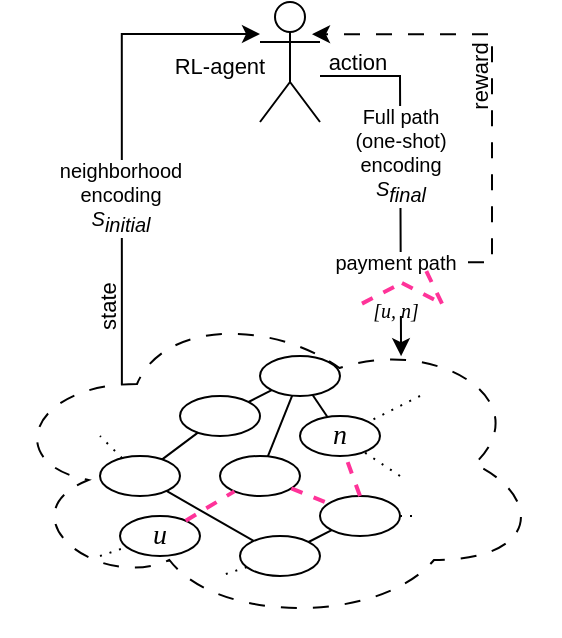 <mxfile version="24.4.13" type="google">
  <diagram name="Page-1" id="ad52d381-51e7-2e0d-a935-2d0ddd2fd229">
    <mxGraphModel grid="1" page="1" gridSize="10" guides="1" tooltips="1" connect="1" arrows="1" fold="1" pageScale="1" pageWidth="1100" pageHeight="850" background="none" math="1" shadow="0">
      <root>
        <mxCell id="0" />
        <mxCell id="1" parent="0" />
        <mxCell id="VniyFCCBy8FmLIeSqYWK-29" value="" style="group" connectable="0" vertex="1" parent="1">
          <mxGeometry x="350" y="220" width="230" height="150" as="geometry" />
        </mxCell>
        <mxCell id="VniyFCCBy8FmLIeSqYWK-55" value="" style="ellipse;shape=cloud;whiteSpace=wrap;html=1;dashed=1;dashPattern=8 8;" vertex="1" parent="VniyFCCBy8FmLIeSqYWK-29">
          <mxGeometry x="-49" y="-16" width="270" height="160" as="geometry" />
        </mxCell>
        <mxCell id="VniyFCCBy8FmLIeSqYWK-1" value="" style="ellipse;whiteSpace=wrap;html=1;" vertex="1" parent="VniyFCCBy8FmLIeSqYWK-29">
          <mxGeometry x="40" y="30" width="40" height="20" as="geometry" />
        </mxCell>
        <mxCell id="VniyFCCBy8FmLIeSqYWK-2" value="&lt;i style=&quot;font-family: symbol; font-size: 14px;&quot;&gt;n&lt;/i&gt;" style="ellipse;whiteSpace=wrap;html=1;" vertex="1" parent="VniyFCCBy8FmLIeSqYWK-29">
          <mxGeometry x="100" y="40" width="40" height="20" as="geometry" />
        </mxCell>
        <mxCell id="VniyFCCBy8FmLIeSqYWK-3" value="" style="ellipse;whiteSpace=wrap;html=1;" vertex="1" parent="VniyFCCBy8FmLIeSqYWK-29">
          <mxGeometry x="60" y="60" width="40" height="20" as="geometry" />
        </mxCell>
        <mxCell id="VniyFCCBy8FmLIeSqYWK-4" value="" style="ellipse;whiteSpace=wrap;html=1;" vertex="1" parent="VniyFCCBy8FmLIeSqYWK-29">
          <mxGeometry x="110" y="80" width="40" height="20" as="geometry" />
        </mxCell>
        <mxCell id="VniyFCCBy8FmLIeSqYWK-5" value="" style="ellipse;whiteSpace=wrap;html=1;" vertex="1" parent="VniyFCCBy8FmLIeSqYWK-29">
          <mxGeometry y="60" width="40" height="20" as="geometry" />
        </mxCell>
        <mxCell id="VniyFCCBy8FmLIeSqYWK-6" value="&lt;i style=&quot;font-family: symbol; font-size: 14px;&quot;&gt;u&lt;/i&gt;" style="ellipse;whiteSpace=wrap;html=1;" vertex="1" parent="VniyFCCBy8FmLIeSqYWK-29">
          <mxGeometry x="10" y="90" width="40" height="20" as="geometry" />
        </mxCell>
        <mxCell id="VniyFCCBy8FmLIeSqYWK-7" value="" style="ellipse;whiteSpace=wrap;html=1;" vertex="1" parent="VniyFCCBy8FmLIeSqYWK-29">
          <mxGeometry x="80" y="10" width="40" height="20" as="geometry" />
        </mxCell>
        <mxCell id="VniyFCCBy8FmLIeSqYWK-8" value="" style="ellipse;whiteSpace=wrap;html=1;" vertex="1" parent="VniyFCCBy8FmLIeSqYWK-29">
          <mxGeometry x="70" y="100" width="40" height="20" as="geometry" />
        </mxCell>
        <mxCell id="VniyFCCBy8FmLIeSqYWK-14" value="" style="endArrow=none;html=1;rounded=0;" edge="1" parent="VniyFCCBy8FmLIeSqYWK-29" source="VniyFCCBy8FmLIeSqYWK-1" target="VniyFCCBy8FmLIeSqYWK-7">
          <mxGeometry width="50" height="50" relative="1" as="geometry">
            <mxPoint x="130" y="100" as="sourcePoint" />
            <mxPoint x="180" y="50" as="targetPoint" />
          </mxGeometry>
        </mxCell>
        <mxCell id="VniyFCCBy8FmLIeSqYWK-15" value="" style="endArrow=none;html=1;rounded=0;" edge="1" parent="VniyFCCBy8FmLIeSqYWK-29" source="VniyFCCBy8FmLIeSqYWK-2" target="VniyFCCBy8FmLIeSqYWK-7">
          <mxGeometry width="50" height="50" relative="1" as="geometry">
            <mxPoint x="130" y="100" as="sourcePoint" />
            <mxPoint x="180" y="50" as="targetPoint" />
          </mxGeometry>
        </mxCell>
        <mxCell id="VniyFCCBy8FmLIeSqYWK-16" value="" style="endArrow=none;html=1;rounded=0;" edge="1" parent="VniyFCCBy8FmLIeSqYWK-29" source="VniyFCCBy8FmLIeSqYWK-3" target="VniyFCCBy8FmLIeSqYWK-7">
          <mxGeometry width="50" height="50" relative="1" as="geometry">
            <mxPoint x="130" y="100" as="sourcePoint" />
            <mxPoint x="180" y="50" as="targetPoint" />
          </mxGeometry>
        </mxCell>
        <mxCell id="VniyFCCBy8FmLIeSqYWK-17" value="" style="endArrow=none;html=1;rounded=0;dashed=1;strokeWidth=2;strokeColor=#FF3399;" edge="1" parent="VniyFCCBy8FmLIeSqYWK-29" source="VniyFCCBy8FmLIeSqYWK-3" target="VniyFCCBy8FmLIeSqYWK-4">
          <mxGeometry width="50" height="50" relative="1" as="geometry">
            <mxPoint x="130" y="100" as="sourcePoint" />
            <mxPoint x="180" y="50" as="targetPoint" />
          </mxGeometry>
        </mxCell>
        <mxCell id="VniyFCCBy8FmLIeSqYWK-18" value="" style="endArrow=none;html=1;rounded=0;dashed=1;dashPattern=1 4;" edge="1" parent="VniyFCCBy8FmLIeSqYWK-29" target="VniyFCCBy8FmLIeSqYWK-2">
          <mxGeometry width="50" height="50" relative="1" as="geometry">
            <mxPoint x="150" y="70" as="sourcePoint" />
            <mxPoint x="180" y="50" as="targetPoint" />
          </mxGeometry>
        </mxCell>
        <mxCell id="VniyFCCBy8FmLIeSqYWK-19" value="" style="endArrow=none;html=1;rounded=0;dashed=1;dashPattern=1 4;" edge="1" parent="VniyFCCBy8FmLIeSqYWK-29" target="VniyFCCBy8FmLIeSqYWK-2">
          <mxGeometry width="50" height="50" relative="1" as="geometry">
            <mxPoint x="160" y="30" as="sourcePoint" />
            <mxPoint x="180" y="50" as="targetPoint" />
          </mxGeometry>
        </mxCell>
        <mxCell id="VniyFCCBy8FmLIeSqYWK-21" value="" style="endArrow=none;html=1;rounded=0;" edge="1" parent="VniyFCCBy8FmLIeSqYWK-29" source="VniyFCCBy8FmLIeSqYWK-1" target="VniyFCCBy8FmLIeSqYWK-5">
          <mxGeometry width="50" height="50" relative="1" as="geometry">
            <mxPoint x="130" y="100" as="sourcePoint" />
            <mxPoint x="180" y="50" as="targetPoint" />
          </mxGeometry>
        </mxCell>
        <mxCell id="VniyFCCBy8FmLIeSqYWK-22" value="" style="endArrow=none;html=1;rounded=0;dashed=1;dashPattern=1 4;" edge="1" parent="VniyFCCBy8FmLIeSqYWK-29" source="VniyFCCBy8FmLIeSqYWK-5">
          <mxGeometry width="50" height="50" relative="1" as="geometry">
            <mxPoint x="130" y="100" as="sourcePoint" />
            <mxPoint y="50" as="targetPoint" />
          </mxGeometry>
        </mxCell>
        <mxCell id="VniyFCCBy8FmLIeSqYWK-23" value="" style="endArrow=none;html=1;rounded=0;dashed=1;strokeWidth=2;strokeColor=#FF3399;" edge="1" parent="VniyFCCBy8FmLIeSqYWK-29" source="VniyFCCBy8FmLIeSqYWK-6" target="VniyFCCBy8FmLIeSqYWK-3">
          <mxGeometry width="50" height="50" relative="1" as="geometry">
            <mxPoint x="130" y="100" as="sourcePoint" />
            <mxPoint x="180" y="50" as="targetPoint" />
          </mxGeometry>
        </mxCell>
        <mxCell id="VniyFCCBy8FmLIeSqYWK-24" value="" style="endArrow=none;html=1;rounded=0;dashed=1;dashPattern=1 4;" edge="1" parent="VniyFCCBy8FmLIeSqYWK-29" target="VniyFCCBy8FmLIeSqYWK-6">
          <mxGeometry width="50" height="50" relative="1" as="geometry">
            <mxPoint y="110" as="sourcePoint" />
            <mxPoint x="180" y="50" as="targetPoint" />
          </mxGeometry>
        </mxCell>
        <mxCell id="VniyFCCBy8FmLIeSqYWK-25" value="" style="endArrow=none;html=1;rounded=0;" edge="1" parent="VniyFCCBy8FmLIeSqYWK-29" source="VniyFCCBy8FmLIeSqYWK-8" target="VniyFCCBy8FmLIeSqYWK-4">
          <mxGeometry width="50" height="50" relative="1" as="geometry">
            <mxPoint x="130" y="100" as="sourcePoint" />
            <mxPoint x="180" y="50" as="targetPoint" />
          </mxGeometry>
        </mxCell>
        <mxCell id="VniyFCCBy8FmLIeSqYWK-26" value="" style="endArrow=none;html=1;rounded=0;dashed=1;dashPattern=1 4;" edge="1" parent="VniyFCCBy8FmLIeSqYWK-29" source="VniyFCCBy8FmLIeSqYWK-8">
          <mxGeometry width="50" height="50" relative="1" as="geometry">
            <mxPoint x="130" y="100" as="sourcePoint" />
            <mxPoint x="60" y="120" as="targetPoint" />
          </mxGeometry>
        </mxCell>
        <mxCell id="VniyFCCBy8FmLIeSqYWK-27" value="" style="endArrow=none;html=1;rounded=0;" edge="1" parent="VniyFCCBy8FmLIeSqYWK-29" source="VniyFCCBy8FmLIeSqYWK-5" target="VniyFCCBy8FmLIeSqYWK-8">
          <mxGeometry width="50" height="50" relative="1" as="geometry">
            <mxPoint x="130" y="100" as="sourcePoint" />
            <mxPoint x="180" y="50" as="targetPoint" />
          </mxGeometry>
        </mxCell>
        <mxCell id="VniyFCCBy8FmLIeSqYWK-28" value="" style="endArrow=none;html=1;rounded=0;dashed=1;dashPattern=1 4;" edge="1" parent="VniyFCCBy8FmLIeSqYWK-29" source="VniyFCCBy8FmLIeSqYWK-4">
          <mxGeometry width="50" height="50" relative="1" as="geometry">
            <mxPoint x="130" y="100" as="sourcePoint" />
            <mxPoint x="160" y="90" as="targetPoint" />
          </mxGeometry>
        </mxCell>
        <mxCell id="EEY_1FckYRpUc7-7Xl-z-3" value="" style="endArrow=none;html=1;rounded=0;exitX=0.5;exitY=0;exitDx=0;exitDy=0;entryX=0.582;entryY=1.077;entryDx=0;entryDy=0;entryPerimeter=0;dashed=1;strokeWidth=2;strokeColor=#FF3399;" edge="1" parent="VniyFCCBy8FmLIeSqYWK-29" source="VniyFCCBy8FmLIeSqYWK-4" target="VniyFCCBy8FmLIeSqYWK-2">
          <mxGeometry width="50" height="50" relative="1" as="geometry">
            <mxPoint x="100" y="70" as="sourcePoint" />
            <mxPoint x="150" y="20" as="targetPoint" />
          </mxGeometry>
        </mxCell>
        <mxCell id="VniyFCCBy8FmLIeSqYWK-85" value="" style="shape=umlActor;verticalLabelPosition=bottom;verticalAlign=top;html=1;outlineConnect=0;" vertex="1" parent="1">
          <mxGeometry x="430" y="53" width="30" height="60" as="geometry" />
        </mxCell>
        <mxCell id="VniyFCCBy8FmLIeSqYWK-93" value="&lt;span style=&quot;text-wrap: nowrap; background-color: rgb(255, 255, 255); font-size: 11px;&quot;&gt;&lt;font style=&quot;font-size: 11px;&quot;&gt;action&lt;/font&gt;&lt;/span&gt;" style="text;html=1;align=center;verticalAlign=middle;whiteSpace=wrap;rounded=0;rotation=0;fontSize=11;" vertex="1" parent="1">
          <mxGeometry x="449" y="68" width="60" height="30" as="geometry" />
        </mxCell>
        <mxCell id="VniyFCCBy8FmLIeSqYWK-95" value="&lt;span style=&quot;text-wrap: nowrap; background-color: rgb(255, 255, 255); font-size: 11px;&quot;&gt;&lt;font style=&quot;font-size: 11px;&quot;&gt;reward&lt;/font&gt;&lt;/span&gt;" style="text;html=1;align=center;verticalAlign=middle;whiteSpace=wrap;rounded=0;rotation=-90;fontSize=11;" vertex="1" parent="1">
          <mxGeometry x="510" y="75" width="60" height="30" as="geometry" />
        </mxCell>
        <mxCell id="VniyFCCBy8FmLIeSqYWK-98" value="&lt;span style=&quot;text-wrap: nowrap; background-color: rgb(255, 255, 255); font-size: 11px;&quot;&gt;&lt;font style=&quot;font-size: 11px;&quot;&gt;state&lt;/font&gt;&lt;/span&gt;" style="text;html=1;align=center;verticalAlign=middle;whiteSpace=wrap;rounded=0;rotation=-90;fontSize=11;" vertex="1" parent="1">
          <mxGeometry x="324" y="190" width="60" height="30" as="geometry" />
        </mxCell>
        <mxCell id="VniyFCCBy8FmLIeSqYWK-99" style="edgeStyle=orthogonalEdgeStyle;rounded=0;orthogonalLoop=1;jettySize=auto;html=1;exitX=0.222;exitY=0.25;exitDx=0;exitDy=0;exitPerimeter=0;" edge="1" parent="1" source="VniyFCCBy8FmLIeSqYWK-55">
          <mxGeometry relative="1" as="geometry">
            <Array as="points">
              <mxPoint x="361" y="69" />
            </Array>
            <mxPoint x="360.94" y="246.83" as="sourcePoint" />
            <mxPoint x="430" y="69.0" as="targetPoint" />
          </mxGeometry>
        </mxCell>
        <mxCell id="EEY_1FckYRpUc7-7Xl-z-1" value="neighborhood&lt;div style=&quot;font-size: 10px;&quot;&gt;encoding&lt;/div&gt;&lt;div style=&quot;font-size: 10px;&quot;&gt;&lt;i style=&quot;font-size: 10px;&quot;&gt;S&lt;/i&gt;&lt;sub style=&quot;font-size: 10px;&quot;&gt;&lt;i style=&quot;font-size: 10px;&quot;&gt;initial&lt;/i&gt;&lt;/sub&gt;&lt;/div&gt;" style="edgeLabel;html=1;align=center;verticalAlign=middle;resizable=0;points=[];fontSize=10;" connectable="0" vertex="1" parent="VniyFCCBy8FmLIeSqYWK-99">
          <mxGeometry x="-0.346" y="2" relative="1" as="geometry">
            <mxPoint x="1" y="-13" as="offset" />
          </mxGeometry>
        </mxCell>
        <mxCell id="VniyFCCBy8FmLIeSqYWK-101" value="RL-agent" style="text;html=1;align=center;verticalAlign=middle;whiteSpace=wrap;rounded=0;fontSize=11;" vertex="1" parent="1">
          <mxGeometry x="380" y="70" width="60" height="30" as="geometry" />
        </mxCell>
        <mxCell id="VniyFCCBy8FmLIeSqYWK-89" value="" style="endArrow=classic;html=1;rounded=0;entryX=0.739;entryY=0.163;entryDx=0;entryDy=0;entryPerimeter=0;" edge="1" parent="1" target="VniyFCCBy8FmLIeSqYWK-55">
          <mxGeometry relative="1" as="geometry">
            <mxPoint x="460" y="90" as="sourcePoint" />
            <mxPoint x="474.84" y="189" as="targetPoint" />
            <Array as="points">
              <mxPoint x="500" y="90" />
            </Array>
          </mxGeometry>
        </mxCell>
        <mxCell id="VniyFCCBy8FmLIeSqYWK-90" value="&lt;p style=&quot;line-height: 120%;&quot;&gt;&lt;br&gt;&lt;/p&gt;" style="edgeLabel;resizable=0;html=1;;align=center;verticalAlign=middle;" connectable="0" vertex="1" parent="VniyFCCBy8FmLIeSqYWK-89">
          <mxGeometry relative="1" as="geometry">
            <mxPoint x="-10" y="-5" as="offset" />
          </mxGeometry>
        </mxCell>
        <mxCell id="EEY_1FckYRpUc7-7Xl-z-4" value="Full path&lt;div&gt;(one-shot)&lt;br&gt;&lt;div style=&quot;font-size: 10px;&quot;&gt;encoding&lt;/div&gt;&lt;div style=&quot;font-size: 10px;&quot;&gt;&lt;i style=&quot;font-size: 10px;&quot;&gt;S&lt;/i&gt;&lt;sub style=&quot;font-size: 10px;&quot;&gt;&lt;i style=&quot;font-size: 10px;&quot;&gt;final&lt;/i&gt;&lt;/sub&gt;&lt;br style=&quot;font-size: 10px;&quot;&gt;&lt;/div&gt;&lt;/div&gt;" style="edgeLabel;html=1;align=center;verticalAlign=middle;resizable=0;points=[];fontSize=10;" connectable="0" vertex="1" parent="VniyFCCBy8FmLIeSqYWK-89">
          <mxGeometry x="-0.235" relative="1" as="geometry">
            <mxPoint y="11" as="offset" />
          </mxGeometry>
        </mxCell>
        <mxCell id="EEY_1FckYRpUc7-7Xl-z-11" value="" style="group;fillColor=default;fontSize=10;" connectable="0" vertex="1" parent="1">
          <mxGeometry x="458" y="179" width="80" height="31" as="geometry" />
        </mxCell>
        <mxCell id="EEY_1FckYRpUc7-7Xl-z-9" value="" style="group" connectable="0" vertex="1" parent="EEY_1FckYRpUc7-7Xl-z-11">
          <mxGeometry x="23" y="4.133" width="40" height="20.667" as="geometry" />
        </mxCell>
        <mxCell id="EEY_1FckYRpUc7-7Xl-z-6" value="" style="endArrow=none;html=1;rounded=0;dashed=1;strokeWidth=2;strokeColor=#FF3399;" edge="1" parent="EEY_1FckYRpUc7-7Xl-z-9">
          <mxGeometry width="50" height="50" relative="1" as="geometry">
            <mxPoint x="20" y="10.333" as="sourcePoint" />
            <mxPoint x="40" y="20.667" as="targetPoint" />
          </mxGeometry>
        </mxCell>
        <mxCell id="EEY_1FckYRpUc7-7Xl-z-7" value="" style="endArrow=none;html=1;rounded=0;dashed=1;strokeWidth=2;strokeColor=#FF3399;" edge="1" parent="EEY_1FckYRpUc7-7Xl-z-9">
          <mxGeometry width="50" height="50" relative="1" as="geometry">
            <mxPoint y="20.667" as="sourcePoint" />
            <mxPoint x="20" y="10.333" as="targetPoint" />
          </mxGeometry>
        </mxCell>
        <mxCell id="EEY_1FckYRpUc7-7Xl-z-8" value="" style="endArrow=none;html=1;rounded=0;dashed=1;strokeWidth=2;strokeColor=#FF3399;" edge="1" parent="EEY_1FckYRpUc7-7Xl-z-9">
          <mxGeometry width="50" height="50" relative="1" as="geometry">
            <mxPoint x="40" y="20.667" as="sourcePoint" />
            <mxPoint x="30" as="targetPoint" />
          </mxGeometry>
        </mxCell>
        <mxCell id="EEY_1FckYRpUc7-7Xl-z-10" value="&lt;font style=&quot;font-size: 10px;&quot;&gt;&lt;span style=&quot;text-wrap: nowrap; background-color: rgb(255, 255, 255);&quot;&gt;payment&amp;nbsp;&lt;/span&gt;&lt;span style=&quot;text-wrap: nowrap; background-color: initial;&quot;&gt;path&lt;/span&gt;&lt;/font&gt;&lt;div style=&quot;font-size: 10px;&quot;&gt;&lt;span style=&quot;text-wrap: nowrap;&quot;&gt;&lt;font style=&quot;font-size: 10px;&quot;&gt;&lt;br&gt;&lt;/font&gt;&lt;/span&gt;&lt;div style=&quot;text-wrap: nowrap;&quot;&gt;&lt;font face=&quot;symbol&quot; style=&quot;font-size: 10px;&quot;&gt;&lt;i style=&quot;&quot;&gt;[u, n]&lt;/i&gt;&lt;/font&gt;&lt;/div&gt;&lt;/div&gt;" style="text;html=1;align=center;verticalAlign=middle;whiteSpace=wrap;rounded=0;fontSize=11;" vertex="1" parent="EEY_1FckYRpUc7-7Xl-z-11">
          <mxGeometry width="80" height="31.0" as="geometry" />
        </mxCell>
        <mxCell id="VniyFCCBy8FmLIeSqYWK-94" value="" style="endArrow=classic;html=1;rounded=0;edgeStyle=orthogonalEdgeStyle;dashed=1;dashPattern=8 8;" edge="1" parent="EEY_1FckYRpUc7-7Xl-z-11">
          <mxGeometry width="50" height="50" relative="1" as="geometry">
            <mxPoint x="76.0" y="4.13" as="sourcePoint" />
            <mxPoint x="-2" y="-109.87" as="targetPoint" />
            <Array as="points">
              <mxPoint x="88" y="4" />
              <mxPoint x="88" y="-110" />
            </Array>
          </mxGeometry>
        </mxCell>
      </root>
    </mxGraphModel>
  </diagram>
</mxfile>
